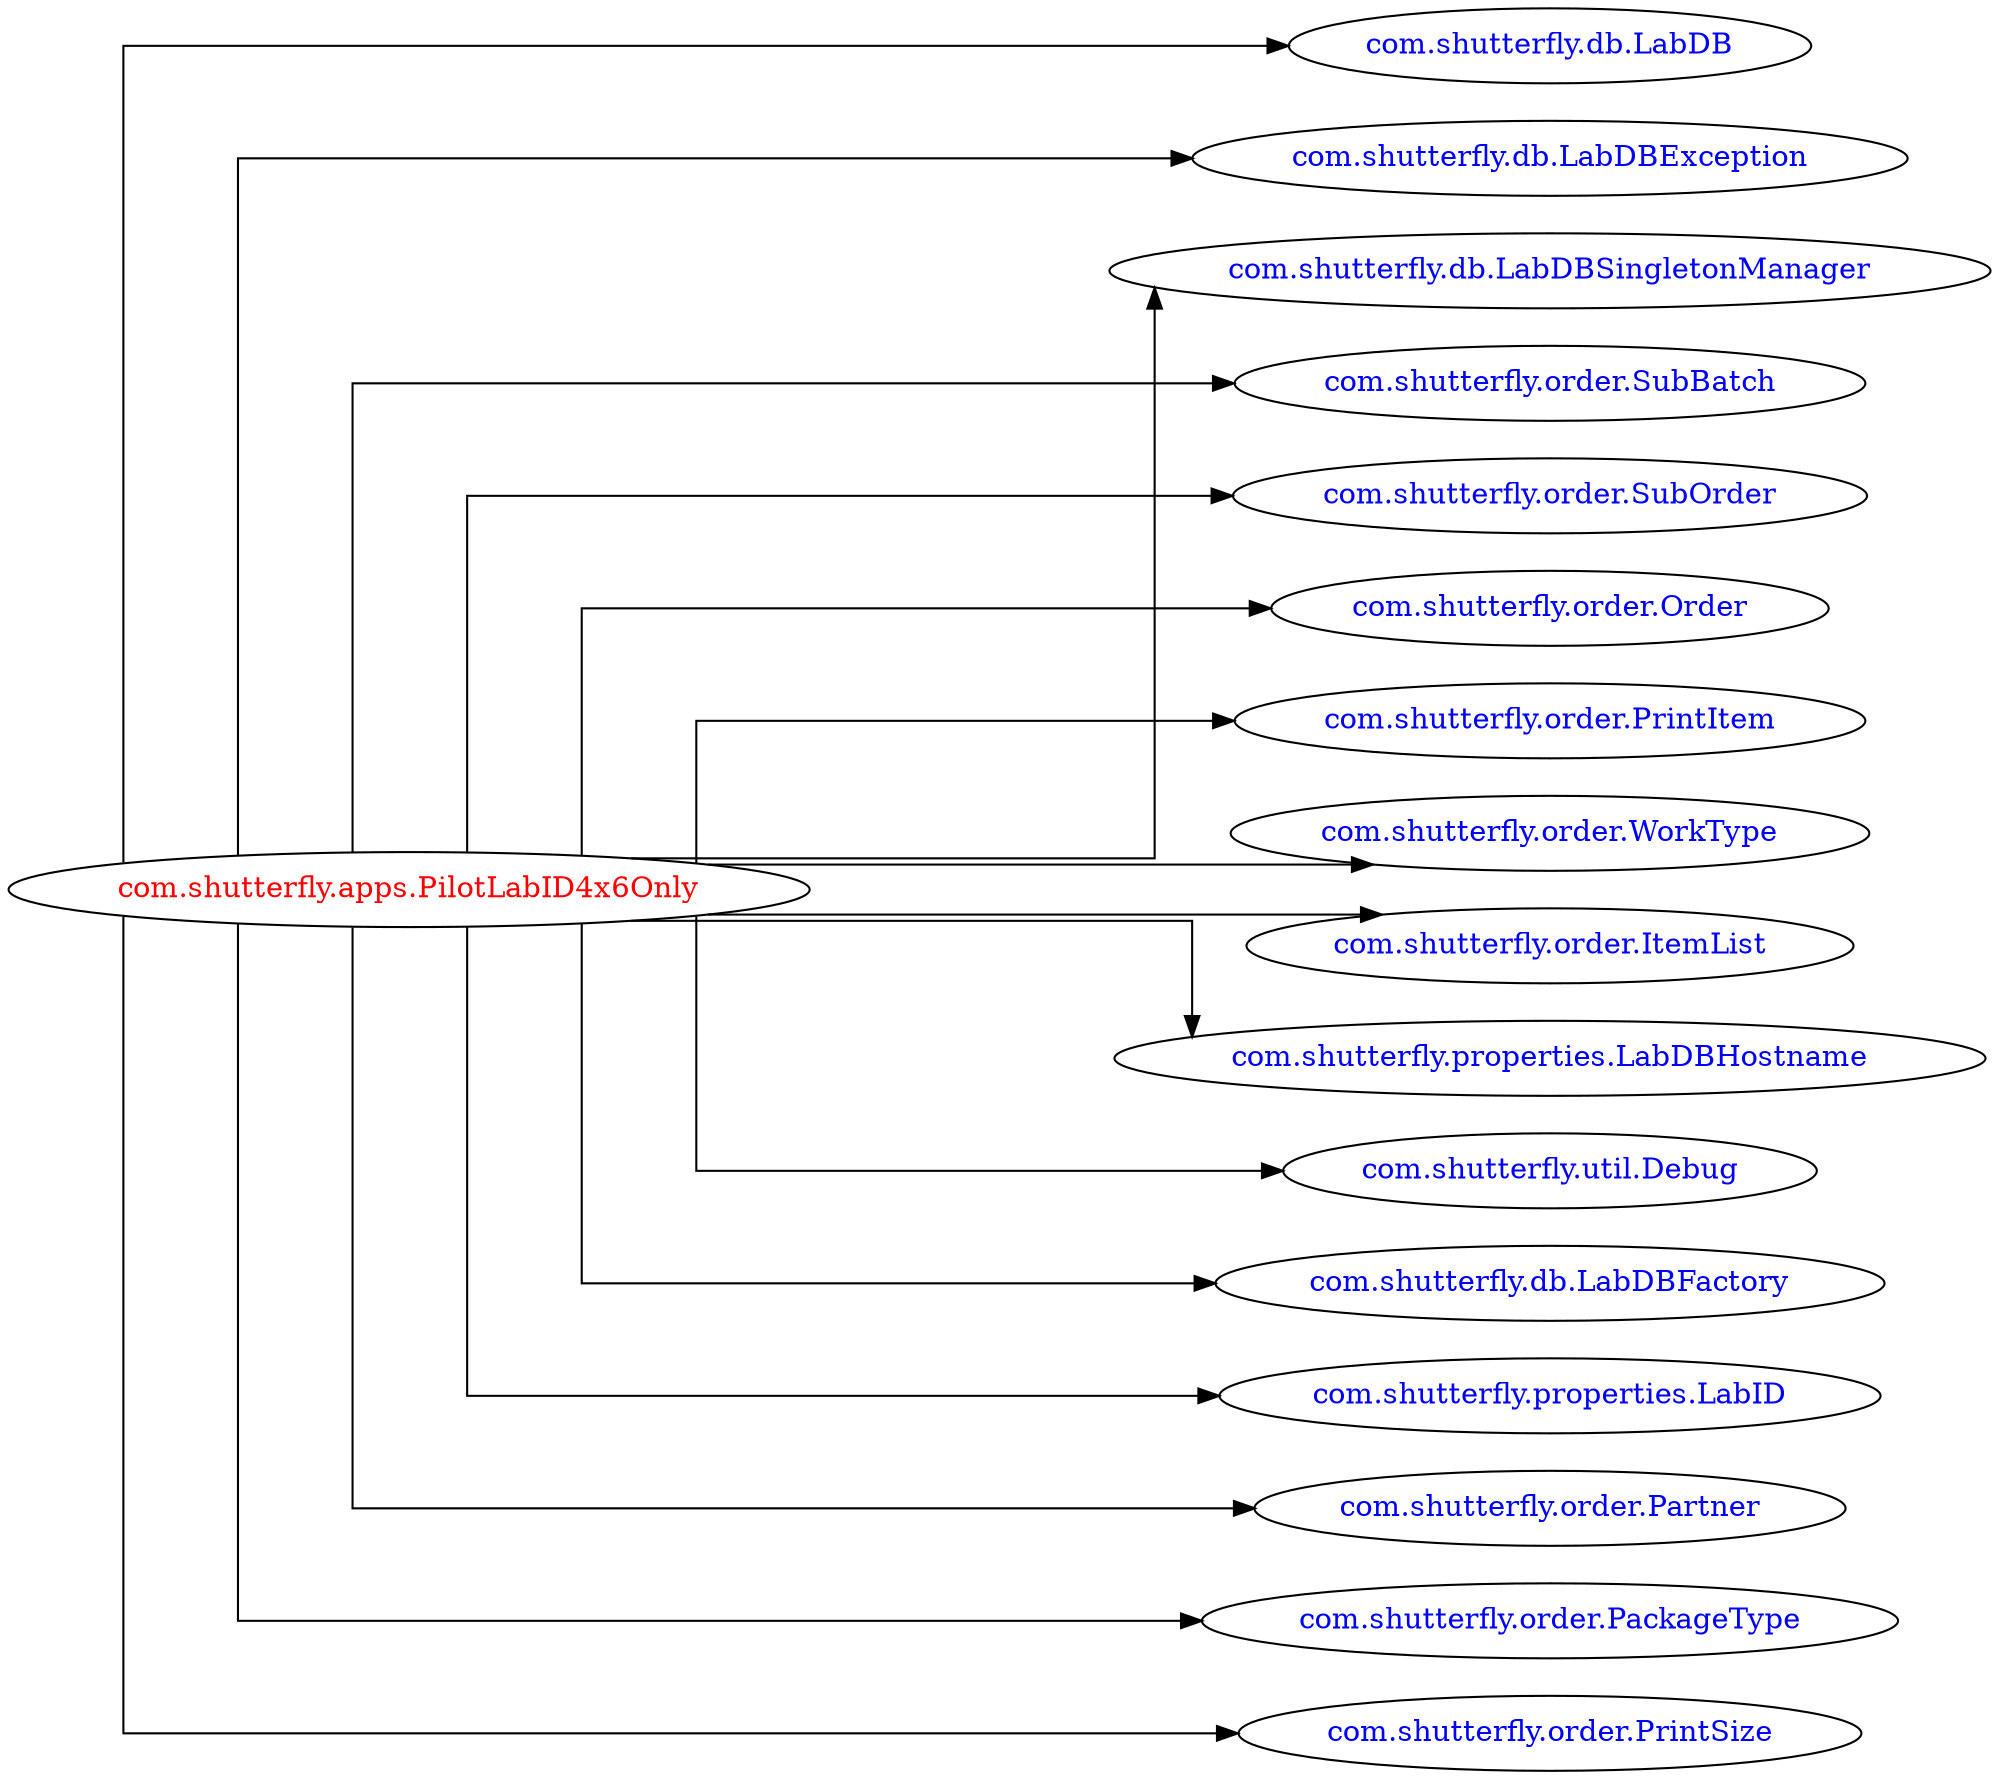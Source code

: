 digraph dependencyGraph {
 concentrate=true;
 ranksep="2.0";
 rankdir="LR"; 
 splines="ortho";
"com.shutterfly.apps.PilotLabID4x6Only" [fontcolor="red"];
"com.shutterfly.db.LabDB" [ fontcolor="blue" ];
"com.shutterfly.apps.PilotLabID4x6Only"->"com.shutterfly.db.LabDB";
"com.shutterfly.db.LabDBException" [ fontcolor="blue" ];
"com.shutterfly.apps.PilotLabID4x6Only"->"com.shutterfly.db.LabDBException";
"com.shutterfly.db.LabDBSingletonManager" [ fontcolor="blue" ];
"com.shutterfly.apps.PilotLabID4x6Only"->"com.shutterfly.db.LabDBSingletonManager";
"com.shutterfly.order.SubBatch" [ fontcolor="blue" ];
"com.shutterfly.apps.PilotLabID4x6Only"->"com.shutterfly.order.SubBatch";
"com.shutterfly.order.SubOrder" [ fontcolor="blue" ];
"com.shutterfly.apps.PilotLabID4x6Only"->"com.shutterfly.order.SubOrder";
"com.shutterfly.order.Order" [ fontcolor="blue" ];
"com.shutterfly.apps.PilotLabID4x6Only"->"com.shutterfly.order.Order";
"com.shutterfly.order.PrintItem" [ fontcolor="blue" ];
"com.shutterfly.apps.PilotLabID4x6Only"->"com.shutterfly.order.PrintItem";
"com.shutterfly.order.WorkType" [ fontcolor="blue" ];
"com.shutterfly.apps.PilotLabID4x6Only"->"com.shutterfly.order.WorkType";
"com.shutterfly.order.ItemList" [ fontcolor="blue" ];
"com.shutterfly.apps.PilotLabID4x6Only"->"com.shutterfly.order.ItemList";
"com.shutterfly.properties.LabDBHostname" [ fontcolor="blue" ];
"com.shutterfly.apps.PilotLabID4x6Only"->"com.shutterfly.properties.LabDBHostname";
"com.shutterfly.util.Debug" [ fontcolor="blue" ];
"com.shutterfly.apps.PilotLabID4x6Only"->"com.shutterfly.util.Debug";
"com.shutterfly.db.LabDBFactory" [ fontcolor="blue" ];
"com.shutterfly.apps.PilotLabID4x6Only"->"com.shutterfly.db.LabDBFactory";
"com.shutterfly.properties.LabID" [ fontcolor="blue" ];
"com.shutterfly.apps.PilotLabID4x6Only"->"com.shutterfly.properties.LabID";
"com.shutterfly.order.Partner" [ fontcolor="blue" ];
"com.shutterfly.apps.PilotLabID4x6Only"->"com.shutterfly.order.Partner";
"com.shutterfly.order.PackageType" [ fontcolor="blue" ];
"com.shutterfly.apps.PilotLabID4x6Only"->"com.shutterfly.order.PackageType";
"com.shutterfly.order.PrintSize" [ fontcolor="blue" ];
"com.shutterfly.apps.PilotLabID4x6Only"->"com.shutterfly.order.PrintSize";
}
